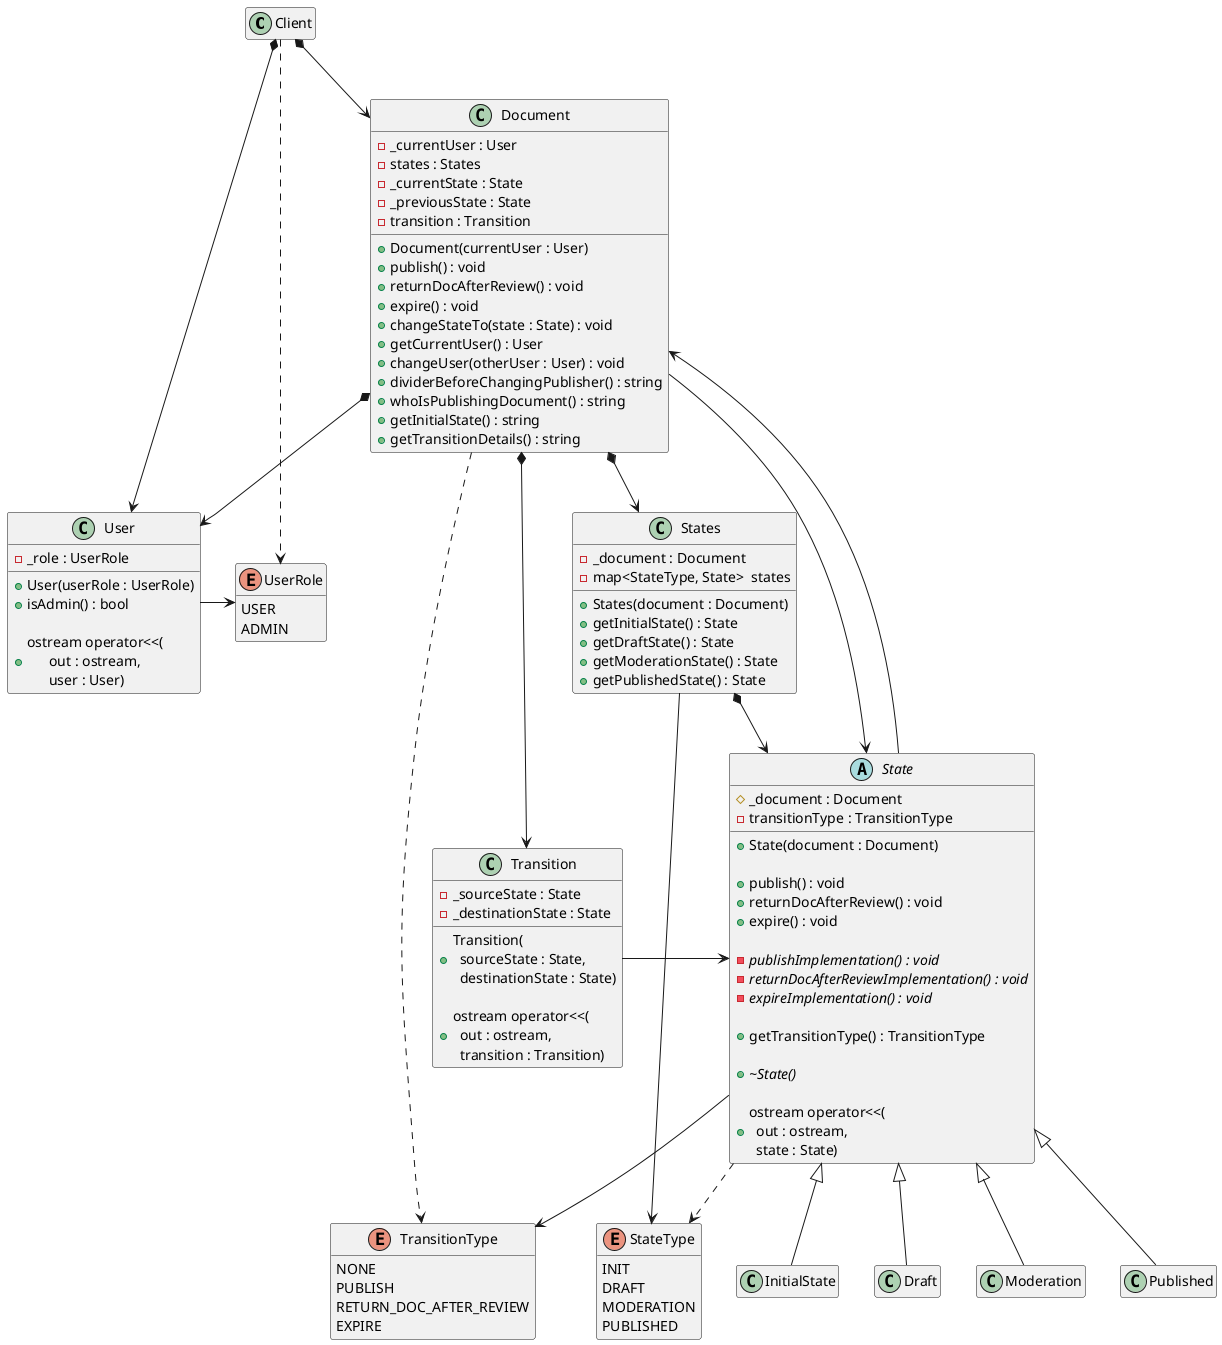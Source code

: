 @startuml
'https://plantuml.com/class-diagram

class Client
hide Client members

Client *--> Document
Client *--> User
Client .> UserRole

class Document {
    + Document(currentUser : User)
    + publish() : void
    + returnDocAfterReview() : void
    + expire() : void
    + changeStateTo(state : State) : void
    + getCurrentUser() : User
    + changeUser(otherUser : User) : void
    + dividerBeforeChangingPublisher() : string
    + whoIsPublishingDocument() : string
    + getInitialState() : string
    + getTransitionDetails() : string

    - _currentUser : User
    - states : States
    - _currentState : State
    - _previousState : State
    - transition : Transition
}

Document --> State
Document *--> User
Document *--> Transition
Document ..> TransitionType
Document *--> States

enum StateType {
    INIT
    DRAFT
    MODERATION
    PUBLISHED
}

hide StateType methods

class States {
    + States(document : Document)
    + getInitialState() : State
    + getDraftState() : State
    + getModerationState() : State
    + getPublishedState() : State

    - _document : Document
    /'- _statesSingleton : States'/
    - map<StateType, State>  states
}

States --> StateType
States *--> State

/'States *--> InitialState
States *--> Draft
States *--> Moderation
States *--> Published'/

abstract class State {
    + State(document : Document)

    + publish() : void
    + returnDocAfterReview() : void
    + expire() : void

  - {abstract} publishImplementation() : void
  - {abstract} returnDocAfterReviewImplementation() : void
  - {abstract} expireImplementation() : void

  + getTransitionType() : TransitionType

  + {abstract} ~State()

  + ostream operator<<(\n\
  out : ostream,\n\
  state : State)

    # _document : Document
    - transitionType : TransitionType
}

State --> Document
State --> TransitionType
State ..> StateType

State <|-- InitialState
State <|-- Draft
State <|-- Moderation
State <|-- Published

class InitialState
hide InitialState members

class Draft
hide Draft members

class Moderation
hide Moderation members

class Published
hide Published members

class Transition {
    + Transition(\n\
  sourceState : State,\n\
  destinationState : State)

    + ostream operator<<(\n\
  out : ostream,\n\
  transition : Transition)

    - _sourceState : State
    - _destinationState : State
}

Transition -> State

enum TransitionType {
    NONE
    PUBLISH
    RETURN_DOC_AFTER_REVIEW
    EXPIRE
}

hide TransitionType methods

class User {
    + User(userRole : UserRole)
    + isAdmin() : bool

    + ostream operator<<(\n\
      out : ostream,\n\
      user : User)

    - _role : UserRole
}

User -> UserRole

enum UserRole {
    USER
    ADMIN
}

hide UserRole methods

@enduml
clear